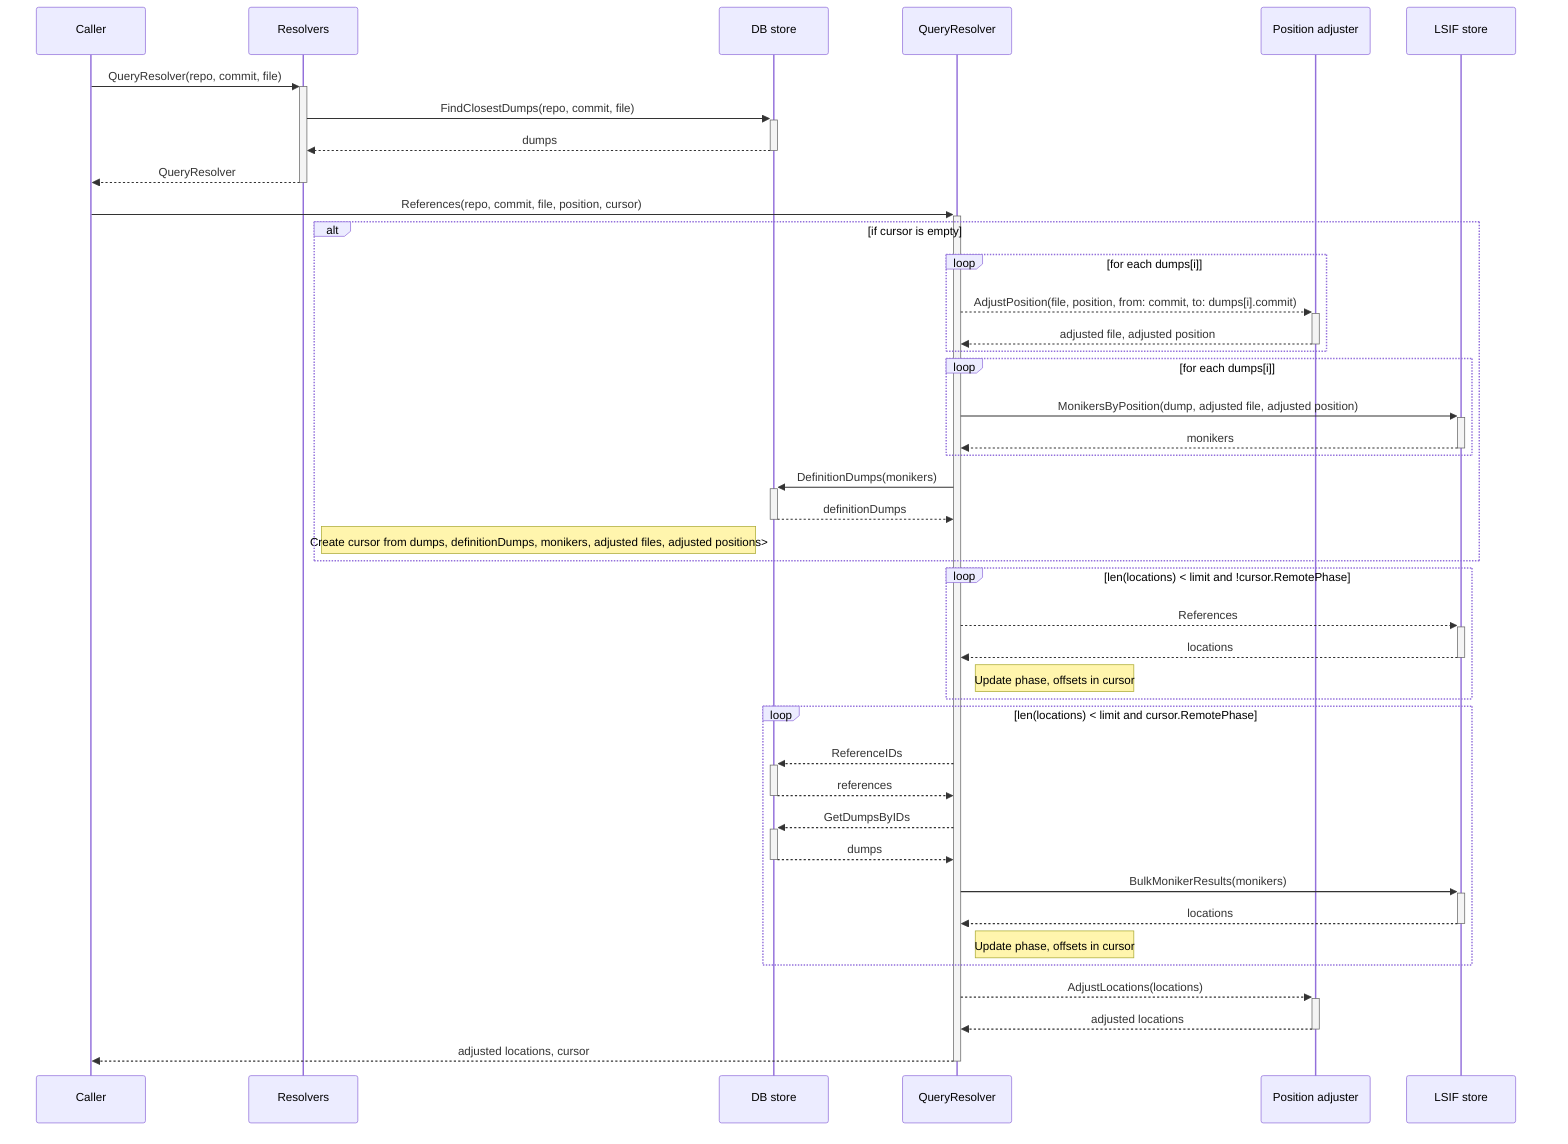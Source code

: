 sequenceDiagram
  Caller          ->>+ Resolvers: QueryResolver(repo, commit, file)
  Resolvers       ->>+ DB store: FindClosestDumps(repo, commit, file)
  DB store       -->>- Resolvers: dumps
  Resolvers      -->>- Caller: QueryResolver
  Caller          ->>+ QueryResolver: References(repo, commit, file, position, cursor)

  alt if cursor is empty
    loop for each dumps[i]
      QueryResolver     -->>+ Position adjuster: AdjustPosition(file, position, from: commit, to: dumps[i].commit)
      Position adjuster -->>- QueryResolver: adjusted file, adjusted position
    end

    loop for each dumps[i]
      QueryResolver      ->>+ LSIF store: MonikersByPosition(dump, adjusted file, adjusted position)
      LSIF store        -->>- QueryResolver: monikers
    end

    QueryResolver    ->>+ DB store: DefinitionDumps(monikers)
    DB store        -->>- QueryResolver: definitionDumps

    Note right of Resolvers: Create cursor from dumps, definitionDumps, monikers, adjusted files, adjusted positions>
  end

  loop len(locations) < limit and !cursor.RemotePhase
    QueryResolver -->>+ LSIF store: References
    LSIF store    -->>- QueryResolver: locations

    Note right of QueryResolver: Update phase, offsets in cursor
  end

  loop len(locations) < limit and cursor.RemotePhase
    QueryResolver -->>+ DB store: ReferenceIDs
    DB store      -->>- QueryResolver: references
    QueryResolver -->>+ DB store: GetDumpsByIDs
    DB store      -->>- QueryResolver: dumps
    QueryResolver  ->>+ LSIF store: BulkMonikerResults(monikers)
    LSIF store    -->>- QueryResolver: locations

    Note right of QueryResolver: Update phase, offsets in cursor
  end

  QueryResolver     -->>+ Position adjuster: AdjustLocations(locations)
  Position adjuster -->>- QueryResolver: adjusted locations
  QueryResolver     -->>- Caller: adjusted locations, cursor